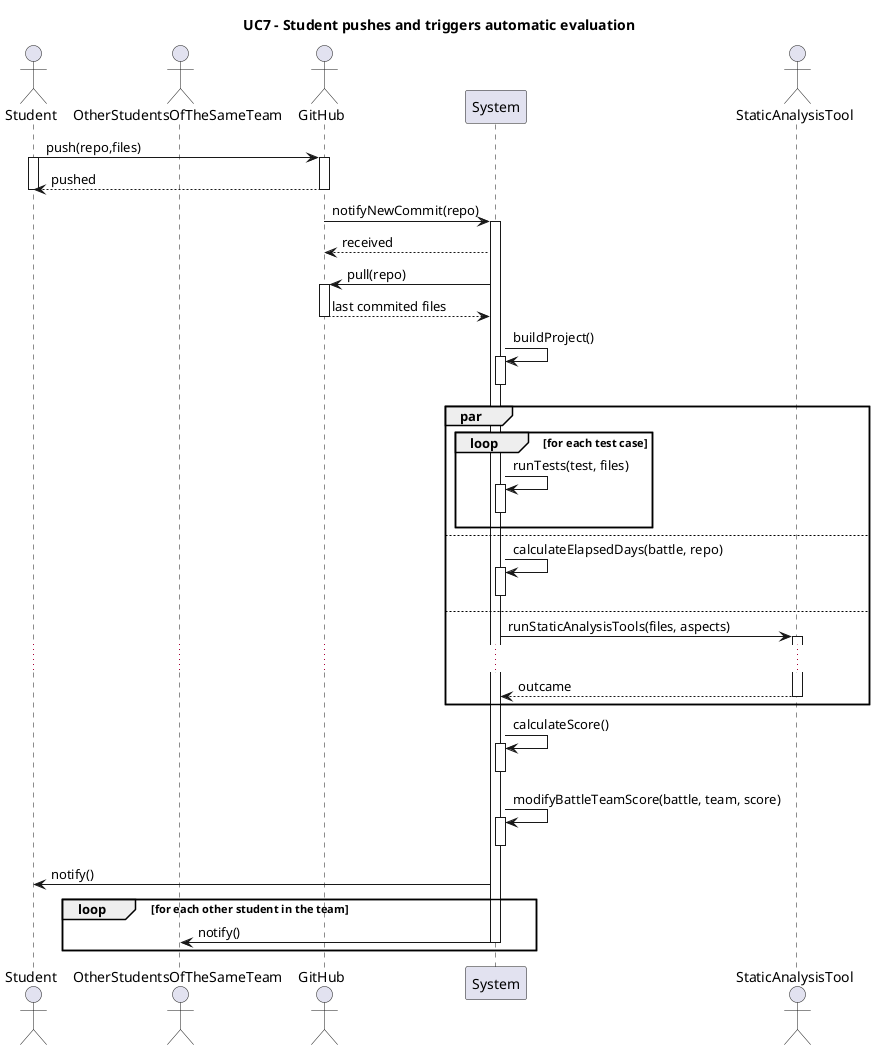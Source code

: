 @startuml UC7
title UC7 - Student pushes and triggers automatic evaluation
actor Student
actor OtherStudentsOfTheSameTeam
actor GitHub
participant System
actor StaticAnalysisTool

Student -> GitHub ++ : push(repo,files)
activate Student
GitHub --> Student --: pushed
deactivate Student


GitHub -> System ++ : notifyNewCommit(repo)

System --> GitHub : received

System -> GitHub ++ : pull(repo)
GitHub --> System --: last commited files

System -> System ++--: buildProject()

par

loop for each test case
    System -> System ++--: runTests(test, files)
end

else

System -> System ++--: calculateElapsedDays(battle, repo)
else
System -> StaticAnalysisTool ++: runStaticAnalysisTools(files, aspects)
...
StaticAnalysisTool --> System -- : outcame

end

System -> System ++--: calculateScore()

System -> System ++--: modifyBattleTeamScore(battle, team, score)

System -> Student: notify()
loop for each other student in the team
    System -> OtherStudentsOfTheSameTeam: notify()
    deactivate System
end


@enduml